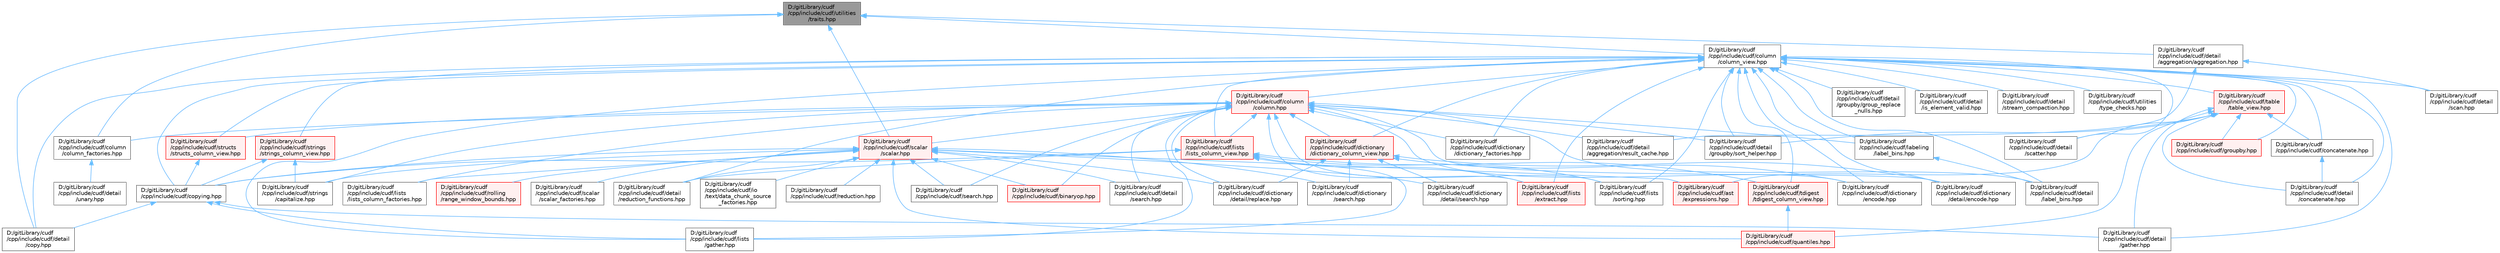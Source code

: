 digraph "D:/gitLibrary/cudf/cpp/include/cudf/utilities/traits.hpp"
{
 // LATEX_PDF_SIZE
  bgcolor="transparent";
  edge [fontname=Helvetica,fontsize=10,labelfontname=Helvetica,labelfontsize=10];
  node [fontname=Helvetica,fontsize=10,shape=box,height=0.2,width=0.4];
  Node1 [id="Node000001",label="D:/gitLibrary/cudf\l/cpp/include/cudf/utilities\l/traits.hpp",height=0.2,width=0.4,color="gray40", fillcolor="grey60", style="filled", fontcolor="black",tooltip=" "];
  Node1 -> Node2 [id="edge103_Node000001_Node000002",dir="back",color="steelblue1",style="solid",tooltip=" "];
  Node2 [id="Node000002",label="D:/gitLibrary/cudf\l/cpp/include/cudf/column\l/column_factories.hpp",height=0.2,width=0.4,color="grey40", fillcolor="white", style="filled",URL="$column__factories_8hpp.html",tooltip="Column factory APIs"];
  Node2 -> Node3 [id="edge104_Node000002_Node000003",dir="back",color="steelblue1",style="solid",tooltip=" "];
  Node3 [id="Node000003",label="D:/gitLibrary/cudf\l/cpp/include/cudf/detail\l/unary.hpp",height=0.2,width=0.4,color="grey40", fillcolor="white", style="filled",URL="$detail_2unary_8hpp.html",tooltip=" "];
  Node1 -> Node4 [id="edge105_Node000001_Node000004",dir="back",color="steelblue1",style="solid",tooltip=" "];
  Node4 [id="Node000004",label="D:/gitLibrary/cudf\l/cpp/include/cudf/column\l/column_view.hpp",height=0.2,width=0.4,color="grey40", fillcolor="white", style="filled",URL="$column__view_8hpp.html",tooltip="column view class definitions"];
  Node4 -> Node5 [id="edge106_Node000004_Node000005",dir="back",color="steelblue1",style="solid",tooltip=" "];
  Node5 [id="Node000005",label="D:/gitLibrary/cudf\l/cpp/include/cudf/column\l/column.hpp",height=0.2,width=0.4,color="red", fillcolor="#FFF0F0", style="filled",URL="$column_8hpp.html",tooltip="Class definition for cudf::column"];
  Node5 -> Node6 [id="edge107_Node000005_Node000006",dir="back",color="steelblue1",style="solid",tooltip=" "];
  Node6 [id="Node000006",label="D:/gitLibrary/cudf\l/cpp/include/cudf/binaryop.hpp",height=0.2,width=0.4,color="red", fillcolor="#FFF0F0", style="filled",URL="$binaryop_8hpp.html",tooltip="Column APIs for binary ops"];
  Node5 -> Node2 [id="edge108_Node000005_Node000002",dir="back",color="steelblue1",style="solid",tooltip=" "];
  Node5 -> Node8 [id="edge109_Node000005_Node000008",dir="back",color="steelblue1",style="solid",tooltip=" "];
  Node8 [id="Node000008",label="D:/gitLibrary/cudf\l/cpp/include/cudf/detail\l/aggregation/result_cache.hpp",height=0.2,width=0.4,color="grey40", fillcolor="white", style="filled",URL="$result__cache_8hpp.html",tooltip=" "];
  Node5 -> Node9 [id="edge110_Node000005_Node000009",dir="back",color="steelblue1",style="solid",tooltip=" "];
  Node9 [id="Node000009",label="D:/gitLibrary/cudf\l/cpp/include/cudf/detail\l/groupby/sort_helper.hpp",height=0.2,width=0.4,color="grey40", fillcolor="white", style="filled",URL="$sort__helper_8hpp.html",tooltip=" "];
  Node5 -> Node11 [id="edge111_Node000005_Node000011",dir="back",color="steelblue1",style="solid",tooltip=" "];
  Node11 [id="Node000011",label="D:/gitLibrary/cudf\l/cpp/include/cudf/detail\l/label_bins.hpp",height=0.2,width=0.4,color="grey40", fillcolor="white", style="filled",URL="$detail_2label__bins_8hpp.html",tooltip="Internal APIs for labeling values by bin."];
  Node5 -> Node12 [id="edge112_Node000005_Node000012",dir="back",color="steelblue1",style="solid",tooltip=" "];
  Node12 [id="Node000012",label="D:/gitLibrary/cudf\l/cpp/include/cudf/detail\l/search.hpp",height=0.2,width=0.4,color="grey40", fillcolor="white", style="filled",URL="$detail_2search_8hpp.html",tooltip=" "];
  Node5 -> Node14 [id="edge113_Node000005_Node000014",dir="back",color="steelblue1",style="solid",tooltip=" "];
  Node14 [id="Node000014",label="D:/gitLibrary/cudf\l/cpp/include/cudf/dictionary\l/detail/encode.hpp",height=0.2,width=0.4,color="grey40", fillcolor="white", style="filled",URL="$detail_2encode_8hpp.html",tooltip=" "];
  Node5 -> Node16 [id="edge114_Node000005_Node000016",dir="back",color="steelblue1",style="solid",tooltip=" "];
  Node16 [id="Node000016",label="D:/gitLibrary/cudf\l/cpp/include/cudf/dictionary\l/detail/replace.hpp",height=0.2,width=0.4,color="grey40", fillcolor="white", style="filled",URL="$dictionary_2detail_2replace_8hpp.html",tooltip=" "];
  Node5 -> Node18 [id="edge115_Node000005_Node000018",dir="back",color="steelblue1",style="solid",tooltip=" "];
  Node18 [id="Node000018",label="D:/gitLibrary/cudf\l/cpp/include/cudf/dictionary\l/dictionary_column_view.hpp",height=0.2,width=0.4,color="red", fillcolor="#FFF0F0", style="filled",URL="$dictionary__column__view_8hpp.html",tooltip="Class definition for cudf::dictionary_column_view"];
  Node18 -> Node14 [id="edge116_Node000018_Node000014",dir="back",color="steelblue1",style="solid",tooltip=" "];
  Node18 -> Node16 [id="edge117_Node000018_Node000016",dir="back",color="steelblue1",style="solid",tooltip=" "];
  Node18 -> Node19 [id="edge118_Node000018_Node000019",dir="back",color="steelblue1",style="solid",tooltip=" "];
  Node19 [id="Node000019",label="D:/gitLibrary/cudf\l/cpp/include/cudf/dictionary\l/detail/search.hpp",height=0.2,width=0.4,color="grey40", fillcolor="white", style="filled",URL="$dictionary_2detail_2search_8hpp.html",tooltip=" "];
  Node18 -> Node20 [id="edge119_Node000018_Node000020",dir="back",color="steelblue1",style="solid",tooltip=" "];
  Node20 [id="Node000020",label="D:/gitLibrary/cudf\l/cpp/include/cudf/dictionary\l/encode.hpp",height=0.2,width=0.4,color="grey40", fillcolor="white", style="filled",URL="$encode_8hpp.html",tooltip="Dictionary column encode and decode APIs"];
  Node18 -> Node21 [id="edge120_Node000018_Node000021",dir="back",color="steelblue1",style="solid",tooltip=" "];
  Node21 [id="Node000021",label="D:/gitLibrary/cudf\l/cpp/include/cudf/dictionary\l/search.hpp",height=0.2,width=0.4,color="grey40", fillcolor="white", style="filled",URL="$dictionary_2search_8hpp.html",tooltip=" "];
  Node5 -> Node23 [id="edge121_Node000005_Node000023",dir="back",color="steelblue1",style="solid",tooltip=" "];
  Node23 [id="Node000023",label="D:/gitLibrary/cudf\l/cpp/include/cudf/dictionary\l/dictionary_factories.hpp",height=0.2,width=0.4,color="grey40", fillcolor="white", style="filled",URL="$dictionary__factories_8hpp.html",tooltip=" "];
  Node5 -> Node20 [id="edge122_Node000005_Node000020",dir="back",color="steelblue1",style="solid",tooltip=" "];
  Node5 -> Node27 [id="edge123_Node000005_Node000027",dir="back",color="steelblue1",style="solid",tooltip=" "];
  Node27 [id="Node000027",label="D:/gitLibrary/cudf\l/cpp/include/cudf/labeling\l/label_bins.hpp",height=0.2,width=0.4,color="grey40", fillcolor="white", style="filled",URL="$labeling_2label__bins_8hpp.html",tooltip="APIs for labeling values by bin."];
  Node27 -> Node11 [id="edge124_Node000027_Node000011",dir="back",color="steelblue1",style="solid",tooltip=" "];
  Node5 -> Node39 [id="edge125_Node000005_Node000039",dir="back",color="steelblue1",style="solid",tooltip=" "];
  Node39 [id="Node000039",label="D:/gitLibrary/cudf\l/cpp/include/cudf/lists\l/extract.hpp",height=0.2,width=0.4,color="red", fillcolor="#FFF0F0", style="filled",URL="$lists_2extract_8hpp.html",tooltip=" "];
  Node5 -> Node41 [id="edge126_Node000005_Node000041",dir="back",color="steelblue1",style="solid",tooltip=" "];
  Node41 [id="Node000041",label="D:/gitLibrary/cudf\l/cpp/include/cudf/lists\l/gather.hpp",height=0.2,width=0.4,color="grey40", fillcolor="white", style="filled",URL="$lists_2gather_8hpp.html",tooltip=" "];
  Node5 -> Node42 [id="edge127_Node000005_Node000042",dir="back",color="steelblue1",style="solid",tooltip=" "];
  Node42 [id="Node000042",label="D:/gitLibrary/cudf\l/cpp/include/cudf/lists\l/lists_column_factories.hpp",height=0.2,width=0.4,color="grey40", fillcolor="white", style="filled",URL="$lists__column__factories_8hpp.html",tooltip=" "];
  Node5 -> Node43 [id="edge128_Node000005_Node000043",dir="back",color="steelblue1",style="solid",tooltip=" "];
  Node43 [id="Node000043",label="D:/gitLibrary/cudf\l/cpp/include/cudf/lists\l/lists_column_view.hpp",height=0.2,width=0.4,color="red", fillcolor="#FFF0F0", style="filled",URL="$lists__column__view_8hpp.html",tooltip="Class definition for cudf::lists_column_view"];
  Node43 -> Node44 [id="edge129_Node000043_Node000044",dir="back",color="steelblue1",style="solid",tooltip=" "];
  Node44 [id="Node000044",label="D:/gitLibrary/cudf\l/cpp/include/cudf/copying.hpp",height=0.2,width=0.4,color="grey40", fillcolor="white", style="filled",URL="$copying_8hpp.html",tooltip="Column APIs for gather, scatter, split, slice, etc."];
  Node44 -> Node45 [id="edge130_Node000044_Node000045",dir="back",color="steelblue1",style="solid",tooltip=" "];
  Node45 [id="Node000045",label="D:/gitLibrary/cudf\l/cpp/include/cudf/detail\l/copy.hpp",height=0.2,width=0.4,color="grey40", fillcolor="white", style="filled",URL="$copy_8hpp.html",tooltip=" "];
  Node44 -> Node46 [id="edge131_Node000044_Node000046",dir="back",color="steelblue1",style="solid",tooltip=" "];
  Node46 [id="Node000046",label="D:/gitLibrary/cudf\l/cpp/include/cudf/detail\l/gather.hpp",height=0.2,width=0.4,color="grey40", fillcolor="white", style="filled",URL="$detail_2gather_8hpp.html",tooltip=" "];
  Node44 -> Node41 [id="edge132_Node000044_Node000041",dir="back",color="steelblue1",style="solid",tooltip=" "];
  Node43 -> Node47 [id="edge133_Node000043_Node000047",dir="back",color="steelblue1",style="solid",tooltip=" "];
  Node47 [id="Node000047",label="D:/gitLibrary/cudf\l/cpp/include/cudf/detail\l/reduction_functions.hpp",height=0.2,width=0.4,color="grey40", fillcolor="white", style="filled",URL="$reduction__functions_8hpp.html",tooltip=" "];
  Node43 -> Node39 [id="edge134_Node000043_Node000039",dir="back",color="steelblue1",style="solid",tooltip=" "];
  Node43 -> Node41 [id="edge135_Node000043_Node000041",dir="back",color="steelblue1",style="solid",tooltip=" "];
  Node43 -> Node51 [id="edge136_Node000043_Node000051",dir="back",color="steelblue1",style="solid",tooltip=" "];
  Node51 [id="Node000051",label="D:/gitLibrary/cudf\l/cpp/include/cudf/lists\l/sorting.hpp",height=0.2,width=0.4,color="grey40", fillcolor="white", style="filled",URL="$lists_2sorting_8hpp.html",tooltip=" "];
  Node43 -> Node56 [id="edge137_Node000043_Node000056",dir="back",color="steelblue1",style="solid",tooltip=" "];
  Node56 [id="Node000056",label="D:/gitLibrary/cudf\l/cpp/include/cudf/tdigest\l/tdigest_column_view.hpp",height=0.2,width=0.4,color="red", fillcolor="#FFF0F0", style="filled",URL="$tdigest__column__view_8hpp.html",tooltip=" "];
  Node56 -> Node58 [id="edge138_Node000056_Node000058",dir="back",color="steelblue1",style="solid",tooltip=" "];
  Node58 [id="Node000058",label="D:/gitLibrary/cudf\l/cpp/include/cudf/quantiles.hpp",height=0.2,width=0.4,color="red", fillcolor="#FFF0F0", style="filled",URL="$quantiles_8hpp.html",tooltip=" "];
  Node5 -> Node51 [id="edge139_Node000005_Node000051",dir="back",color="steelblue1",style="solid",tooltip=" "];
  Node5 -> Node62 [id="edge140_Node000005_Node000062",dir="back",color="steelblue1",style="solid",tooltip=" "];
  Node62 [id="Node000062",label="D:/gitLibrary/cudf\l/cpp/include/cudf/scalar\l/scalar.hpp",height=0.2,width=0.4,color="red", fillcolor="#FFF0F0", style="filled",URL="$scalar_8hpp.html",tooltip="Class definitions for cudf::scalar"];
  Node62 -> Node63 [id="edge141_Node000062_Node000063",dir="back",color="steelblue1",style="solid",tooltip=" "];
  Node63 [id="Node000063",label="D:/gitLibrary/cudf\l/cpp/include/cudf/ast\l/expressions.hpp",height=0.2,width=0.4,color="red", fillcolor="#FFF0F0", style="filled",URL="$expressions_8hpp.html",tooltip=" "];
  Node62 -> Node6 [id="edge142_Node000062_Node000006",dir="back",color="steelblue1",style="solid",tooltip=" "];
  Node62 -> Node44 [id="edge143_Node000062_Node000044",dir="back",color="steelblue1",style="solid",tooltip=" "];
  Node62 -> Node47 [id="edge144_Node000062_Node000047",dir="back",color="steelblue1",style="solid",tooltip=" "];
  Node62 -> Node12 [id="edge145_Node000062_Node000012",dir="back",color="steelblue1",style="solid",tooltip=" "];
  Node62 -> Node16 [id="edge146_Node000062_Node000016",dir="back",color="steelblue1",style="solid",tooltip=" "];
  Node62 -> Node19 [id="edge147_Node000062_Node000019",dir="back",color="steelblue1",style="solid",tooltip=" "];
  Node62 -> Node21 [id="edge148_Node000062_Node000021",dir="back",color="steelblue1",style="solid",tooltip=" "];
  Node62 -> Node69 [id="edge149_Node000062_Node000069",dir="back",color="steelblue1",style="solid",tooltip=" "];
  Node69 [id="Node000069",label="D:/gitLibrary/cudf\l/cpp/include/cudf/io\l/text/data_chunk_source\l_factories.hpp",height=0.2,width=0.4,color="grey40", fillcolor="white", style="filled",URL="$data__chunk__source__factories_8hpp.html",tooltip=" "];
  Node62 -> Node42 [id="edge150_Node000062_Node000042",dir="back",color="steelblue1",style="solid",tooltip=" "];
  Node62 -> Node58 [id="edge151_Node000062_Node000058",dir="back",color="steelblue1",style="solid",tooltip=" "];
  Node62 -> Node70 [id="edge152_Node000062_Node000070",dir="back",color="steelblue1",style="solid",tooltip=" "];
  Node70 [id="Node000070",label="D:/gitLibrary/cudf\l/cpp/include/cudf/reduction.hpp",height=0.2,width=0.4,color="grey40", fillcolor="white", style="filled",URL="$reduction_8hpp.html",tooltip=" "];
  Node62 -> Node71 [id="edge153_Node000062_Node000071",dir="back",color="steelblue1",style="solid",tooltip=" "];
  Node71 [id="Node000071",label="D:/gitLibrary/cudf\l/cpp/include/cudf/rolling\l/range_window_bounds.hpp",height=0.2,width=0.4,color="red", fillcolor="#FFF0F0", style="filled",URL="$range__window__bounds_8hpp.html",tooltip=" "];
  Node62 -> Node74 [id="edge154_Node000062_Node000074",dir="back",color="steelblue1",style="solid",tooltip=" "];
  Node74 [id="Node000074",label="D:/gitLibrary/cudf\l/cpp/include/cudf/scalar\l/scalar_factories.hpp",height=0.2,width=0.4,color="grey40", fillcolor="white", style="filled",URL="$scalar__factories_8hpp.html",tooltip="Scalar factory APIs"];
  Node62 -> Node75 [id="edge155_Node000062_Node000075",dir="back",color="steelblue1",style="solid",tooltip=" "];
  Node75 [id="Node000075",label="D:/gitLibrary/cudf\l/cpp/include/cudf/search.hpp",height=0.2,width=0.4,color="grey40", fillcolor="white", style="filled",URL="$search_8hpp.html",tooltip="Column APIs for lower_bound, upper_bound, and contains"];
  Node62 -> Node76 [id="edge156_Node000062_Node000076",dir="back",color="steelblue1",style="solid",tooltip=" "];
  Node76 [id="Node000076",label="D:/gitLibrary/cudf\l/cpp/include/cudf/strings\l/capitalize.hpp",height=0.2,width=0.4,color="grey40", fillcolor="white", style="filled",URL="$capitalize_8hpp.html",tooltip=" "];
  Node5 -> Node75 [id="edge157_Node000005_Node000075",dir="back",color="steelblue1",style="solid",tooltip=" "];
  Node5 -> Node76 [id="edge158_Node000005_Node000076",dir="back",color="steelblue1",style="solid",tooltip=" "];
  Node5 -> Node110 [id="edge159_Node000005_Node000110",dir="back",color="steelblue1",style="solid",tooltip=" "];
  Node110 [id="Node000110",label="D:/gitLibrary/cudf\l/cpp/include/cudf/structs\l/structs_column_view.hpp",height=0.2,width=0.4,color="red", fillcolor="#FFF0F0", style="filled",URL="$structs__column__view_8hpp.html",tooltip="Class definition for cudf::structs_column_view."];
  Node110 -> Node44 [id="edge160_Node000110_Node000044",dir="back",color="steelblue1",style="solid",tooltip=" "];
  Node4 -> Node134 [id="edge161_Node000004_Node000134",dir="back",color="steelblue1",style="solid",tooltip=" "];
  Node134 [id="Node000134",label="D:/gitLibrary/cudf\l/cpp/include/cudf/concatenate.hpp",height=0.2,width=0.4,color="grey40", fillcolor="white", style="filled",URL="$concatenate_8hpp.html",tooltip="Concatenate columns APIs"];
  Node134 -> Node135 [id="edge162_Node000134_Node000135",dir="back",color="steelblue1",style="solid",tooltip=" "];
  Node135 [id="Node000135",label="D:/gitLibrary/cudf\l/cpp/include/cudf/detail\l/concatenate.hpp",height=0.2,width=0.4,color="grey40", fillcolor="white", style="filled",URL="$detail_2concatenate_8hpp.html",tooltip=" "];
  Node4 -> Node44 [id="edge163_Node000004_Node000044",dir="back",color="steelblue1",style="solid",tooltip=" "];
  Node4 -> Node135 [id="edge164_Node000004_Node000135",dir="back",color="steelblue1",style="solid",tooltip=" "];
  Node4 -> Node45 [id="edge165_Node000004_Node000045",dir="back",color="steelblue1",style="solid",tooltip=" "];
  Node4 -> Node46 [id="edge166_Node000004_Node000046",dir="back",color="steelblue1",style="solid",tooltip=" "];
  Node4 -> Node136 [id="edge167_Node000004_Node000136",dir="back",color="steelblue1",style="solid",tooltip=" "];
  Node136 [id="Node000136",label="D:/gitLibrary/cudf\l/cpp/include/cudf/detail\l/groupby/group_replace\l_nulls.hpp",height=0.2,width=0.4,color="grey40", fillcolor="white", style="filled",URL="$group__replace__nulls_8hpp.html",tooltip=" "];
  Node4 -> Node9 [id="edge168_Node000004_Node000009",dir="back",color="steelblue1",style="solid",tooltip=" "];
  Node4 -> Node137 [id="edge169_Node000004_Node000137",dir="back",color="steelblue1",style="solid",tooltip=" "];
  Node137 [id="Node000137",label="D:/gitLibrary/cudf\l/cpp/include/cudf/detail\l/is_element_valid.hpp",height=0.2,width=0.4,color="grey40", fillcolor="white", style="filled",URL="$is__element__valid_8hpp.html",tooltip=" "];
  Node4 -> Node11 [id="edge170_Node000004_Node000011",dir="back",color="steelblue1",style="solid",tooltip=" "];
  Node4 -> Node47 [id="edge171_Node000004_Node000047",dir="back",color="steelblue1",style="solid",tooltip=" "];
  Node4 -> Node138 [id="edge172_Node000004_Node000138",dir="back",color="steelblue1",style="solid",tooltip=" "];
  Node138 [id="Node000138",label="D:/gitLibrary/cudf\l/cpp/include/cudf/detail\l/scan.hpp",height=0.2,width=0.4,color="grey40", fillcolor="white", style="filled",URL="$scan_8hpp.html",tooltip=" "];
  Node4 -> Node113 [id="edge173_Node000004_Node000113",dir="back",color="steelblue1",style="solid",tooltip=" "];
  Node113 [id="Node000113",label="D:/gitLibrary/cudf\l/cpp/include/cudf/detail\l/scatter.hpp",height=0.2,width=0.4,color="grey40", fillcolor="white", style="filled",URL="$scatter_8hpp.html",tooltip=" "];
  Node4 -> Node139 [id="edge174_Node000004_Node000139",dir="back",color="steelblue1",style="solid",tooltip=" "];
  Node139 [id="Node000139",label="D:/gitLibrary/cudf\l/cpp/include/cudf/detail\l/stream_compaction.hpp",height=0.2,width=0.4,color="grey40", fillcolor="white", style="filled",URL="$detail_2stream__compaction_8hpp.html",tooltip=" "];
  Node4 -> Node14 [id="edge175_Node000004_Node000014",dir="back",color="steelblue1",style="solid",tooltip=" "];
  Node4 -> Node18 [id="edge176_Node000004_Node000018",dir="back",color="steelblue1",style="solid",tooltip=" "];
  Node4 -> Node23 [id="edge177_Node000004_Node000023",dir="back",color="steelblue1",style="solid",tooltip=" "];
  Node4 -> Node20 [id="edge178_Node000004_Node000020",dir="back",color="steelblue1",style="solid",tooltip=" "];
  Node4 -> Node140 [id="edge179_Node000004_Node000140",dir="back",color="steelblue1",style="solid",tooltip=" "];
  Node140 [id="Node000140",label="D:/gitLibrary/cudf\l/cpp/include/cudf/groupby.hpp",height=0.2,width=0.4,color="red", fillcolor="#FFF0F0", style="filled",URL="$groupby_8hpp.html",tooltip=" "];
  Node4 -> Node27 [id="edge180_Node000004_Node000027",dir="back",color="steelblue1",style="solid",tooltip=" "];
  Node4 -> Node39 [id="edge181_Node000004_Node000039",dir="back",color="steelblue1",style="solid",tooltip=" "];
  Node4 -> Node41 [id="edge182_Node000004_Node000041",dir="back",color="steelblue1",style="solid",tooltip=" "];
  Node4 -> Node43 [id="edge183_Node000004_Node000043",dir="back",color="steelblue1",style="solid",tooltip=" "];
  Node4 -> Node51 [id="edge184_Node000004_Node000051",dir="back",color="steelblue1",style="solid",tooltip=" "];
  Node4 -> Node142 [id="edge185_Node000004_Node000142",dir="back",color="steelblue1",style="solid",tooltip=" "];
  Node142 [id="Node000142",label="D:/gitLibrary/cudf\l/cpp/include/cudf/strings\l/strings_column_view.hpp",height=0.2,width=0.4,color="red", fillcolor="#FFF0F0", style="filled",URL="$strings__column__view_8hpp.html",tooltip="Class definition for cudf::strings_column_view"];
  Node142 -> Node44 [id="edge186_Node000142_Node000044",dir="back",color="steelblue1",style="solid",tooltip=" "];
  Node142 -> Node76 [id="edge187_Node000142_Node000076",dir="back",color="steelblue1",style="solid",tooltip=" "];
  Node4 -> Node110 [id="edge188_Node000004_Node000110",dir="back",color="steelblue1",style="solid",tooltip=" "];
  Node4 -> Node144 [id="edge189_Node000004_Node000144",dir="back",color="steelblue1",style="solid",tooltip=" "];
  Node144 [id="Node000144",label="D:/gitLibrary/cudf\l/cpp/include/cudf/table\l/table_view.hpp",height=0.2,width=0.4,color="red", fillcolor="#FFF0F0", style="filled",URL="$table__view_8hpp.html",tooltip="Class definitions for (mutable)_table_view"];
  Node144 -> Node63 [id="edge190_Node000144_Node000063",dir="back",color="steelblue1",style="solid",tooltip=" "];
  Node144 -> Node134 [id="edge191_Node000144_Node000134",dir="back",color="steelblue1",style="solid",tooltip=" "];
  Node144 -> Node135 [id="edge192_Node000144_Node000135",dir="back",color="steelblue1",style="solid",tooltip=" "];
  Node144 -> Node46 [id="edge193_Node000144_Node000046",dir="back",color="steelblue1",style="solid",tooltip=" "];
  Node144 -> Node9 [id="edge194_Node000144_Node000009",dir="back",color="steelblue1",style="solid",tooltip=" "];
  Node144 -> Node113 [id="edge195_Node000144_Node000113",dir="back",color="steelblue1",style="solid",tooltip=" "];
  Node144 -> Node140 [id="edge196_Node000144_Node000140",dir="back",color="steelblue1",style="solid",tooltip=" "];
  Node144 -> Node58 [id="edge197_Node000144_Node000058",dir="back",color="steelblue1",style="solid",tooltip=" "];
  Node4 -> Node56 [id="edge198_Node000004_Node000056",dir="back",color="steelblue1",style="solid",tooltip=" "];
  Node4 -> Node146 [id="edge199_Node000004_Node000146",dir="back",color="steelblue1",style="solid",tooltip=" "];
  Node146 [id="Node000146",label="D:/gitLibrary/cudf\l/cpp/include/cudf/utilities\l/type_checks.hpp",height=0.2,width=0.4,color="grey40", fillcolor="white", style="filled",URL="$type__checks_8hpp.html",tooltip=" "];
  Node1 -> Node147 [id="edge200_Node000001_Node000147",dir="back",color="steelblue1",style="solid",tooltip=" "];
  Node147 [id="Node000147",label="D:/gitLibrary/cudf\l/cpp/include/cudf/detail\l/aggregation/aggregation.hpp",height=0.2,width=0.4,color="grey40", fillcolor="white", style="filled",URL="$detail_2aggregation_2aggregation_8hpp.html",tooltip=" "];
  Node147 -> Node8 [id="edge201_Node000147_Node000008",dir="back",color="steelblue1",style="solid",tooltip=" "];
  Node147 -> Node138 [id="edge202_Node000147_Node000138",dir="back",color="steelblue1",style="solid",tooltip=" "];
  Node1 -> Node45 [id="edge203_Node000001_Node000045",dir="back",color="steelblue1",style="solid",tooltip=" "];
  Node1 -> Node62 [id="edge204_Node000001_Node000062",dir="back",color="steelblue1",style="solid",tooltip=" "];
}
